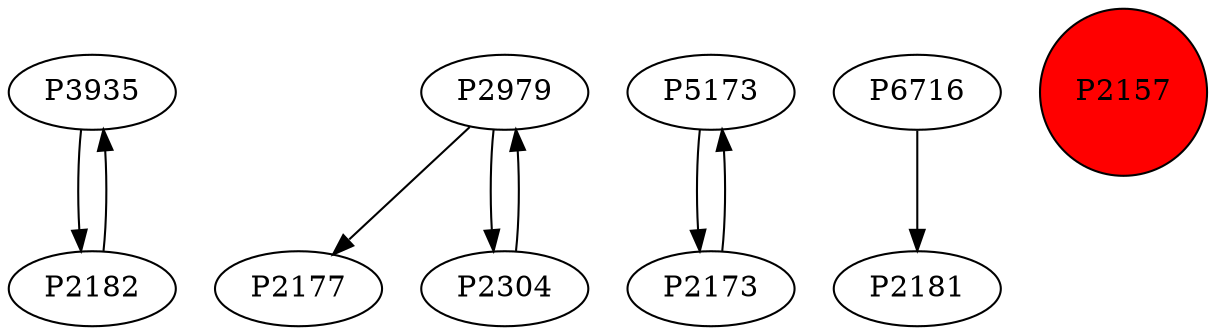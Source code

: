 digraph {
	P3935 -> P2182
	P2979 -> P2177
	P5173 -> P2173
	P2304 -> P2979
	P6716 -> P2181
	P2979 -> P2304
	P2182 -> P3935
	P2173 -> P5173
	P2157 [shape=circle]
	P2157 [style=filled]
	P2157 [fillcolor=red]
}
